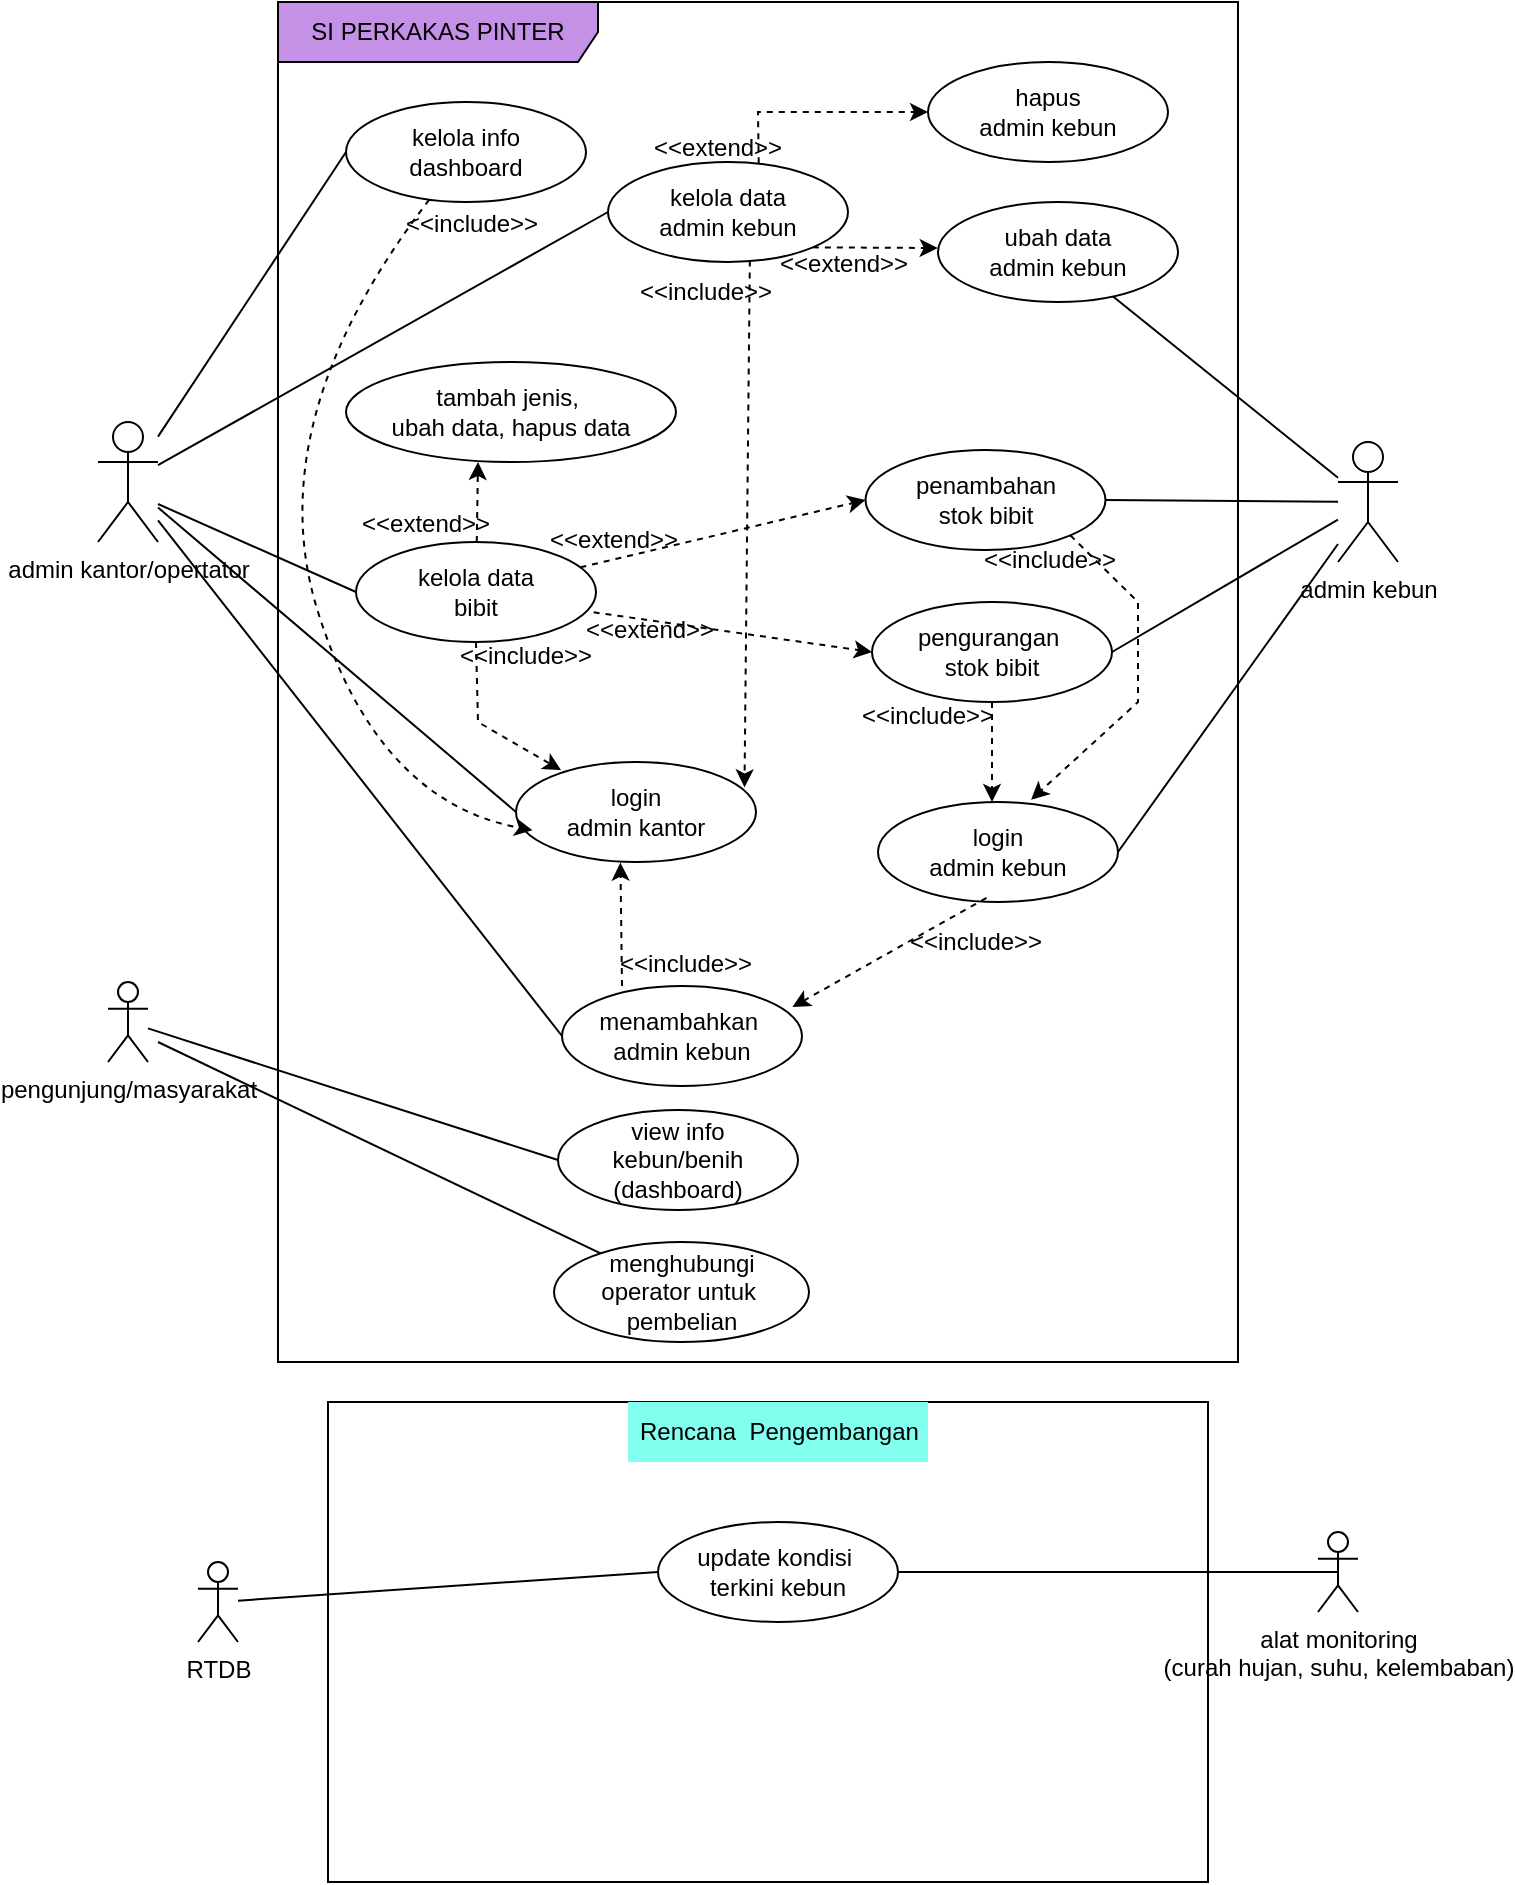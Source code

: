 <mxfile version="24.7.8">
  <diagram name="Page-1" id="7mcct_nMjgWPXreTealT">
    <mxGraphModel dx="840" dy="1552" grid="1" gridSize="10" guides="1" tooltips="1" connect="1" arrows="1" fold="1" page="1" pageScale="1" pageWidth="850" pageHeight="1100" math="0" shadow="0">
      <root>
        <mxCell id="0" />
        <mxCell id="1" parent="0" />
        <mxCell id="vww5mRkP5KJjSzzlBmqT-5" value="" style="rounded=0;whiteSpace=wrap;html=1;" vertex="1" parent="1">
          <mxGeometry x="205" y="630" width="440" height="240" as="geometry" />
        </mxCell>
        <mxCell id="vww5mRkP5KJjSzzlBmqT-1" value="admin kantor/opertator" style="shape=umlActor;verticalLabelPosition=bottom;verticalAlign=top;html=1;outlineConnect=0;" vertex="1" parent="1">
          <mxGeometry x="90" y="140" width="30" height="60" as="geometry" />
        </mxCell>
        <mxCell id="vww5mRkP5KJjSzzlBmqT-2" value="admin kebun" style="shape=umlActor;verticalLabelPosition=bottom;verticalAlign=top;html=1;outlineConnect=0;" vertex="1" parent="1">
          <mxGeometry x="710" y="150" width="30" height="60" as="geometry" />
        </mxCell>
        <mxCell id="vww5mRkP5KJjSzzlBmqT-6" value="Rencana&amp;nbsp; Pengembangan" style="text;strokeColor=none;fillColor=#82FFEE;align=left;verticalAlign=middle;spacingLeft=4;spacingRight=4;overflow=hidden;points=[[0,0.5],[1,0.5]];portConstraint=eastwest;rotatable=0;whiteSpace=wrap;html=1;" vertex="1" parent="1">
          <mxGeometry x="355" y="630" width="150" height="30" as="geometry" />
        </mxCell>
        <mxCell id="vww5mRkP5KJjSzzlBmqT-7" value="alat monitoring&lt;div&gt;(curah hujan, suhu, kelembaban)&lt;/div&gt;" style="shape=umlActor;verticalLabelPosition=bottom;verticalAlign=top;html=1;outlineConnect=0;" vertex="1" parent="1">
          <mxGeometry x="700" y="695" width="20" height="40" as="geometry" />
        </mxCell>
        <mxCell id="vww5mRkP5KJjSzzlBmqT-8" value="menambahkan&amp;nbsp;&lt;div&gt;admin kebun&lt;/div&gt;" style="ellipse;whiteSpace=wrap;html=1;" vertex="1" parent="1">
          <mxGeometry x="322" y="422" width="120" height="50" as="geometry" />
        </mxCell>
        <mxCell id="vww5mRkP5KJjSzzlBmqT-9" value="kelola data&lt;div&gt;admin kebun&lt;/div&gt;" style="ellipse;whiteSpace=wrap;html=1;" vertex="1" parent="1">
          <mxGeometry x="345" y="10" width="120" height="50" as="geometry" />
        </mxCell>
        <mxCell id="vww5mRkP5KJjSzzlBmqT-10" value="pengunjung/masyarakat" style="shape=umlActor;verticalLabelPosition=bottom;verticalAlign=top;html=1;outlineConnect=0;" vertex="1" parent="1">
          <mxGeometry x="95" y="420" width="20" height="40" as="geometry" />
        </mxCell>
        <mxCell id="vww5mRkP5KJjSzzlBmqT-13" value="login&lt;div&gt;admin kebun&lt;/div&gt;" style="ellipse;whiteSpace=wrap;html=1;" vertex="1" parent="1">
          <mxGeometry x="480" y="330" width="120" height="50" as="geometry" />
        </mxCell>
        <mxCell id="vww5mRkP5KJjSzzlBmqT-14" value="" style="endArrow=none;html=1;rounded=0;entryX=1;entryY=0.5;entryDx=0;entryDy=0;endFill=0;" edge="1" parent="1" source="vww5mRkP5KJjSzzlBmqT-2" target="vww5mRkP5KJjSzzlBmqT-13">
          <mxGeometry width="50" height="50" relative="1" as="geometry">
            <mxPoint x="380" y="400" as="sourcePoint" />
            <mxPoint x="430" y="350" as="targetPoint" />
          </mxGeometry>
        </mxCell>
        <mxCell id="vww5mRkP5KJjSzzlBmqT-15" value="" style="endArrow=none;html=1;rounded=0;entryX=0;entryY=0.5;entryDx=0;entryDy=0;endFill=0;" edge="1" parent="1" source="vww5mRkP5KJjSzzlBmqT-1" target="vww5mRkP5KJjSzzlBmqT-8">
          <mxGeometry width="50" height="50" relative="1" as="geometry">
            <mxPoint x="380" y="400" as="sourcePoint" />
            <mxPoint x="340" y="390" as="targetPoint" />
          </mxGeometry>
        </mxCell>
        <mxCell id="vww5mRkP5KJjSzzlBmqT-17" value="" style="endArrow=classic;html=1;rounded=0;entryX=0.96;entryY=0.21;entryDx=0;entryDy=0;dashed=1;exitX=0.452;exitY=0.959;exitDx=0;exitDy=0;exitPerimeter=0;entryPerimeter=0;" edge="1" parent="1" source="vww5mRkP5KJjSzzlBmqT-13" target="vww5mRkP5KJjSzzlBmqT-8">
          <mxGeometry width="50" height="50" relative="1" as="geometry">
            <mxPoint x="380" y="410" as="sourcePoint" />
            <mxPoint x="430" y="360" as="targetPoint" />
          </mxGeometry>
        </mxCell>
        <mxCell id="vww5mRkP5KJjSzzlBmqT-18" value="&amp;lt;&amp;lt;include&amp;gt;&amp;gt;" style="text;strokeColor=none;fillColor=none;align=left;verticalAlign=middle;spacingLeft=4;spacingRight=4;overflow=hidden;points=[[0,0.5],[1,0.5]];portConstraint=eastwest;rotatable=0;whiteSpace=wrap;html=1;" vertex="1" parent="1">
          <mxGeometry x="490" y="385" width="80" height="30" as="geometry" />
        </mxCell>
        <mxCell id="vww5mRkP5KJjSzzlBmqT-19" value="" style="endArrow=none;html=1;rounded=0;strokeColor=default;curved=0;startArrow=none;startFill=0;endFill=0;" edge="1" parent="1" source="vww5mRkP5KJjSzzlBmqT-2" target="vww5mRkP5KJjSzzlBmqT-58">
          <mxGeometry width="50" height="50" relative="1" as="geometry">
            <mxPoint x="720" y="197" as="sourcePoint" />
            <mxPoint x="480" y="315" as="targetPoint" />
          </mxGeometry>
        </mxCell>
        <mxCell id="vww5mRkP5KJjSzzlBmqT-21" value="kelola info&lt;div&gt;dashboard&lt;/div&gt;" style="ellipse;whiteSpace=wrap;html=1;" vertex="1" parent="1">
          <mxGeometry x="214" y="-20" width="120" height="50" as="geometry" />
        </mxCell>
        <mxCell id="vww5mRkP5KJjSzzlBmqT-22" value="" style="endArrow=none;html=1;rounded=0;entryX=0;entryY=0.5;entryDx=0;entryDy=0;" edge="1" parent="1" source="vww5mRkP5KJjSzzlBmqT-1" target="vww5mRkP5KJjSzzlBmqT-9">
          <mxGeometry width="50" height="50" relative="1" as="geometry">
            <mxPoint x="390" y="220" as="sourcePoint" />
            <mxPoint x="440" y="170" as="targetPoint" />
          </mxGeometry>
        </mxCell>
        <mxCell id="vww5mRkP5KJjSzzlBmqT-23" value="kelola data&lt;div&gt;bibit&lt;/div&gt;" style="ellipse;whiteSpace=wrap;html=1;" vertex="1" parent="1">
          <mxGeometry x="219" y="200" width="120" height="50" as="geometry" />
        </mxCell>
        <mxCell id="vww5mRkP5KJjSzzlBmqT-24" value="login&lt;div&gt;admin kantor&lt;/div&gt;" style="ellipse;whiteSpace=wrap;html=1;" vertex="1" parent="1">
          <mxGeometry x="299" y="310" width="120" height="50" as="geometry" />
        </mxCell>
        <mxCell id="vww5mRkP5KJjSzzlBmqT-25" value="&amp;lt;&amp;lt;include&amp;gt;&amp;gt;" style="text;strokeColor=none;fillColor=none;align=left;verticalAlign=middle;spacingLeft=4;spacingRight=4;overflow=hidden;points=[[0,0.5],[1,0.5]];portConstraint=eastwest;rotatable=0;whiteSpace=wrap;html=1;" vertex="1" parent="1">
          <mxGeometry x="345" y="396" width="80" height="30" as="geometry" />
        </mxCell>
        <mxCell id="vww5mRkP5KJjSzzlBmqT-26" value="" style="endArrow=classic;html=1;rounded=0;entryX=0.435;entryY=1.006;entryDx=0;entryDy=0;dashed=1;exitX=0.25;exitY=0;exitDx=0;exitDy=0;exitPerimeter=0;entryPerimeter=0;" edge="1" parent="1" source="vww5mRkP5KJjSzzlBmqT-8" target="vww5mRkP5KJjSzzlBmqT-24">
          <mxGeometry width="50" height="50" relative="1" as="geometry">
            <mxPoint x="544" y="368" as="sourcePoint" />
            <mxPoint x="475" y="471" as="targetPoint" />
          </mxGeometry>
        </mxCell>
        <mxCell id="vww5mRkP5KJjSzzlBmqT-27" value="" style="endArrow=none;html=1;rounded=0;entryX=0;entryY=0.5;entryDx=0;entryDy=0;" edge="1" parent="1" source="vww5mRkP5KJjSzzlBmqT-1" target="vww5mRkP5KJjSzzlBmqT-24">
          <mxGeometry width="50" height="50" relative="1" as="geometry">
            <mxPoint x="390" y="450" as="sourcePoint" />
            <mxPoint x="440" y="400" as="targetPoint" />
          </mxGeometry>
        </mxCell>
        <mxCell id="vww5mRkP5KJjSzzlBmqT-28" value="" style="endArrow=none;html=1;rounded=0;exitX=0;exitY=0.5;exitDx=0;exitDy=0;" edge="1" parent="1" source="vww5mRkP5KJjSzzlBmqT-23">
          <mxGeometry width="50" height="50" relative="1" as="geometry">
            <mxPoint x="390" y="270" as="sourcePoint" />
            <mxPoint x="120" y="181" as="targetPoint" />
          </mxGeometry>
        </mxCell>
        <mxCell id="vww5mRkP5KJjSzzlBmqT-29" value="penambahan&lt;div&gt;stok&amp;nbsp;&lt;span style=&quot;background-color: initial;&quot;&gt;bibit&lt;/span&gt;&lt;/div&gt;" style="ellipse;whiteSpace=wrap;html=1;" vertex="1" parent="1">
          <mxGeometry x="473.75" y="154" width="120" height="50" as="geometry" />
        </mxCell>
        <mxCell id="vww5mRkP5KJjSzzlBmqT-30" value="pengurangan&amp;nbsp;&lt;div&gt;stok&amp;nbsp;&lt;span style=&quot;background-color: initial;&quot;&gt;bibit&lt;/span&gt;&lt;/div&gt;" style="ellipse;whiteSpace=wrap;html=1;" vertex="1" parent="1">
          <mxGeometry x="477" y="230" width="120" height="50" as="geometry" />
        </mxCell>
        <mxCell id="vww5mRkP5KJjSzzlBmqT-31" value="update kondisi&amp;nbsp;&lt;div&gt;terkini kebun&lt;/div&gt;" style="ellipse;whiteSpace=wrap;html=1;" vertex="1" parent="1">
          <mxGeometry x="370" y="690" width="120" height="50" as="geometry" />
        </mxCell>
        <mxCell id="vww5mRkP5KJjSzzlBmqT-33" value="view info&lt;div&gt;kebun/benih&lt;/div&gt;&lt;div&gt;(dashboard)&lt;/div&gt;" style="ellipse;whiteSpace=wrap;html=1;" vertex="1" parent="1">
          <mxGeometry x="320" y="484" width="120" height="50" as="geometry" />
        </mxCell>
        <mxCell id="vww5mRkP5KJjSzzlBmqT-34" value="" style="endArrow=none;html=1;rounded=0;entryX=0;entryY=0.5;entryDx=0;entryDy=0;" edge="1" parent="1" source="vww5mRkP5KJjSzzlBmqT-10" target="vww5mRkP5KJjSzzlBmqT-33">
          <mxGeometry width="50" height="50" relative="1" as="geometry">
            <mxPoint x="390" y="460" as="sourcePoint" />
            <mxPoint x="440" y="410" as="targetPoint" />
          </mxGeometry>
        </mxCell>
        <mxCell id="vww5mRkP5KJjSzzlBmqT-35" value="" style="endArrow=none;html=1;rounded=0;exitX=1;exitY=0.5;exitDx=0;exitDy=0;" edge="1" parent="1" source="vww5mRkP5KJjSzzlBmqT-29" target="vww5mRkP5KJjSzzlBmqT-2">
          <mxGeometry width="50" height="50" relative="1" as="geometry">
            <mxPoint x="390" y="250" as="sourcePoint" />
            <mxPoint x="440" y="200" as="targetPoint" />
          </mxGeometry>
        </mxCell>
        <mxCell id="vww5mRkP5KJjSzzlBmqT-36" value="" style="endArrow=none;html=1;rounded=0;exitX=1;exitY=0.5;exitDx=0;exitDy=0;" edge="1" parent="1" source="vww5mRkP5KJjSzzlBmqT-30" target="vww5mRkP5KJjSzzlBmqT-2">
          <mxGeometry width="50" height="50" relative="1" as="geometry">
            <mxPoint x="540" y="205" as="sourcePoint" />
            <mxPoint x="720" y="191" as="targetPoint" />
          </mxGeometry>
        </mxCell>
        <mxCell id="vww5mRkP5KJjSzzlBmqT-37" value="" style="endArrow=classic;html=1;rounded=0;entryX=0;entryY=0.5;entryDx=0;entryDy=0;dashed=1;exitX=0.99;exitY=0.703;exitDx=0;exitDy=0;exitPerimeter=0;" edge="1" parent="1" source="vww5mRkP5KJjSzzlBmqT-23" target="vww5mRkP5KJjSzzlBmqT-30">
          <mxGeometry width="50" height="50" relative="1" as="geometry">
            <mxPoint x="390" y="460" as="sourcePoint" />
            <mxPoint x="370" y="380" as="targetPoint" />
          </mxGeometry>
        </mxCell>
        <mxCell id="vww5mRkP5KJjSzzlBmqT-38" value="" style="endArrow=classic;html=1;rounded=0;entryX=0;entryY=0.5;entryDx=0;entryDy=0;dashed=1;" edge="1" parent="1" source="vww5mRkP5KJjSzzlBmqT-23" target="vww5mRkP5KJjSzzlBmqT-29">
          <mxGeometry width="50" height="50" relative="1" as="geometry">
            <mxPoint x="340" y="230" as="sourcePoint" />
            <mxPoint x="466.34" y="184.63" as="targetPoint" />
          </mxGeometry>
        </mxCell>
        <mxCell id="vww5mRkP5KJjSzzlBmqT-39" value="&amp;lt;&amp;lt;extend&amp;gt;&amp;gt;" style="text;strokeColor=none;fillColor=none;align=left;verticalAlign=middle;spacingLeft=4;spacingRight=4;overflow=hidden;points=[[0,0.5],[1,0.5]];portConstraint=eastwest;rotatable=0;whiteSpace=wrap;html=1;" vertex="1" parent="1">
          <mxGeometry x="310" y="184" width="80" height="30" as="geometry" />
        </mxCell>
        <mxCell id="vww5mRkP5KJjSzzlBmqT-40" value="&amp;lt;&amp;lt;extend&amp;gt;&amp;gt;" style="text;strokeColor=none;fillColor=none;align=left;verticalAlign=middle;spacingLeft=4;spacingRight=4;overflow=hidden;points=[[0,0.5],[1,0.5]];portConstraint=eastwest;rotatable=0;whiteSpace=wrap;html=1;" vertex="1" parent="1">
          <mxGeometry x="328" y="229" width="80" height="30" as="geometry" />
        </mxCell>
        <mxCell id="vww5mRkP5KJjSzzlBmqT-41" value="" style="endArrow=none;html=1;rounded=0;entryX=0.5;entryY=0.5;entryDx=0;entryDy=0;entryPerimeter=0;exitX=1;exitY=0.5;exitDx=0;exitDy=0;" edge="1" parent="1" source="vww5mRkP5KJjSzzlBmqT-31" target="vww5mRkP5KJjSzzlBmqT-7">
          <mxGeometry width="50" height="50" relative="1" as="geometry">
            <mxPoint x="370" y="750" as="sourcePoint" />
            <mxPoint x="420" y="700" as="targetPoint" />
          </mxGeometry>
        </mxCell>
        <mxCell id="vww5mRkP5KJjSzzlBmqT-42" value="" style="endArrow=none;html=1;rounded=0;entryX=0;entryY=0.5;entryDx=0;entryDy=0;" edge="1" parent="1" source="vww5mRkP5KJjSzzlBmqT-1" target="vww5mRkP5KJjSzzlBmqT-21">
          <mxGeometry width="50" height="50" relative="1" as="geometry">
            <mxPoint x="370" y="240" as="sourcePoint" />
            <mxPoint x="420" y="190" as="targetPoint" />
          </mxGeometry>
        </mxCell>
        <mxCell id="vww5mRkP5KJjSzzlBmqT-43" value="" style="endArrow=classic;html=1;rounded=0;entryX=0.638;entryY=-0.023;entryDx=0;entryDy=0;dashed=1;exitX=1;exitY=1;exitDx=0;exitDy=0;entryPerimeter=0;" edge="1" parent="1" source="vww5mRkP5KJjSzzlBmqT-29" target="vww5mRkP5KJjSzzlBmqT-13">
          <mxGeometry width="50" height="50" relative="1" as="geometry">
            <mxPoint x="507" y="280" as="sourcePoint" />
            <mxPoint x="438" y="383" as="targetPoint" />
            <Array as="points">
              <mxPoint x="610" y="230" />
              <mxPoint x="610" y="280" />
            </Array>
          </mxGeometry>
        </mxCell>
        <mxCell id="vww5mRkP5KJjSzzlBmqT-44" value="" style="endArrow=classic;html=1;rounded=0;dashed=1;exitX=0.5;exitY=1;exitDx=0;exitDy=0;" edge="1" parent="1" source="vww5mRkP5KJjSzzlBmqT-30">
          <mxGeometry width="50" height="50" relative="1" as="geometry">
            <mxPoint x="554" y="378" as="sourcePoint" />
            <mxPoint x="537" y="330" as="targetPoint" />
          </mxGeometry>
        </mxCell>
        <mxCell id="vww5mRkP5KJjSzzlBmqT-45" value="&amp;lt;&amp;lt;include&amp;gt;&amp;gt;" style="text;strokeColor=none;fillColor=none;align=left;verticalAlign=middle;spacingLeft=4;spacingRight=4;overflow=hidden;points=[[0,0.5],[1,0.5]];portConstraint=eastwest;rotatable=0;whiteSpace=wrap;html=1;" vertex="1" parent="1">
          <mxGeometry x="527" y="194" width="80" height="30" as="geometry" />
        </mxCell>
        <mxCell id="vww5mRkP5KJjSzzlBmqT-46" value="&amp;lt;&amp;lt;include&amp;gt;&amp;gt;" style="text;strokeColor=none;fillColor=none;align=left;verticalAlign=middle;spacingLeft=4;spacingRight=4;overflow=hidden;points=[[0,0.5],[1,0.5]];portConstraint=eastwest;rotatable=0;whiteSpace=wrap;html=1;" vertex="1" parent="1">
          <mxGeometry x="466" y="272" width="80" height="30" as="geometry" />
        </mxCell>
        <mxCell id="vww5mRkP5KJjSzzlBmqT-47" value="SI PERKAKAS PINTER" style="shape=umlFrame;whiteSpace=wrap;html=1;pointerEvents=0;fillColor=#C491E6;width=160;height=30;" vertex="1" parent="1">
          <mxGeometry x="180" y="-70" width="480" height="680" as="geometry" />
        </mxCell>
        <mxCell id="vww5mRkP5KJjSzzlBmqT-48" value="menghubungi&lt;div&gt;operator untuk&amp;nbsp;&lt;/div&gt;&lt;div&gt;pembelian&lt;/div&gt;" style="ellipse;whiteSpace=wrap;html=1;" vertex="1" parent="1">
          <mxGeometry x="318" y="550" width="127.5" height="50" as="geometry" />
        </mxCell>
        <mxCell id="vww5mRkP5KJjSzzlBmqT-50" value="" style="endArrow=none;html=1;rounded=0;" edge="1" parent="1" target="vww5mRkP5KJjSzzlBmqT-48">
          <mxGeometry width="50" height="50" relative="1" as="geometry">
            <mxPoint x="120" y="450" as="sourcePoint" />
            <mxPoint x="400" y="190" as="targetPoint" />
          </mxGeometry>
        </mxCell>
        <mxCell id="vww5mRkP5KJjSzzlBmqT-52" value="tambah jenis,&amp;nbsp;&lt;div&gt;ubah data,&amp;nbsp;&lt;span style=&quot;background-color: initial;&quot;&gt;hapus data&lt;/span&gt;&lt;/div&gt;" style="ellipse;whiteSpace=wrap;html=1;" vertex="1" parent="1">
          <mxGeometry x="214" y="110" width="165" height="50" as="geometry" />
        </mxCell>
        <mxCell id="vww5mRkP5KJjSzzlBmqT-53" value="" style="endArrow=classic;html=1;rounded=0;entryX=0.4;entryY=1;entryDx=0;entryDy=0;entryPerimeter=0;dashed=1;" edge="1" parent="1" source="vww5mRkP5KJjSzzlBmqT-23" target="vww5mRkP5KJjSzzlBmqT-52">
          <mxGeometry width="50" height="50" relative="1" as="geometry">
            <mxPoint x="350" y="280" as="sourcePoint" />
            <mxPoint x="400" y="230" as="targetPoint" />
          </mxGeometry>
        </mxCell>
        <mxCell id="vww5mRkP5KJjSzzlBmqT-58" value="ubah data&lt;div&gt;admin kebun&lt;/div&gt;" style="ellipse;whiteSpace=wrap;html=1;" vertex="1" parent="1">
          <mxGeometry x="510" y="30" width="120" height="50" as="geometry" />
        </mxCell>
        <mxCell id="vww5mRkP5KJjSzzlBmqT-59" value="" style="endArrow=classic;html=1;rounded=0;entryX=-0.001;entryY=0.46;entryDx=0;entryDy=0;dashed=1;exitX=1;exitY=1;exitDx=0;exitDy=0;entryPerimeter=0;" edge="1" parent="1" source="vww5mRkP5KJjSzzlBmqT-9" target="vww5mRkP5KJjSzzlBmqT-58">
          <mxGeometry width="50" height="50" relative="1" as="geometry">
            <mxPoint x="340" y="248" as="sourcePoint" />
            <mxPoint x="484" y="195" as="targetPoint" />
          </mxGeometry>
        </mxCell>
        <mxCell id="vww5mRkP5KJjSzzlBmqT-60" value="hapus&lt;div&gt;admin kebun&lt;/div&gt;" style="ellipse;whiteSpace=wrap;html=1;" vertex="1" parent="1">
          <mxGeometry x="505" y="-40" width="120" height="50" as="geometry" />
        </mxCell>
        <mxCell id="vww5mRkP5KJjSzzlBmqT-61" value="" style="endArrow=classic;html=1;rounded=0;entryX=0;entryY=0.5;entryDx=0;entryDy=0;dashed=1;exitX=0.628;exitY=0.012;exitDx=0;exitDy=0;exitPerimeter=0;" edge="1" parent="1" source="vww5mRkP5KJjSzzlBmqT-9" target="vww5mRkP5KJjSzzlBmqT-60">
          <mxGeometry width="50" height="50" relative="1" as="geometry">
            <mxPoint x="440" y="80" as="sourcePoint" />
            <mxPoint x="520" y="65" as="targetPoint" />
            <Array as="points">
              <mxPoint x="420" y="-15" />
            </Array>
          </mxGeometry>
        </mxCell>
        <mxCell id="vww5mRkP5KJjSzzlBmqT-62" value="&amp;lt;&amp;lt;extend&amp;gt;&amp;gt;" style="text;strokeColor=none;fillColor=none;align=left;verticalAlign=middle;spacingLeft=4;spacingRight=4;overflow=hidden;points=[[0,0.5],[1,0.5]];portConstraint=eastwest;rotatable=0;whiteSpace=wrap;html=1;" vertex="1" parent="1">
          <mxGeometry x="425" y="46" width="80" height="30" as="geometry" />
        </mxCell>
        <mxCell id="vww5mRkP5KJjSzzlBmqT-63" value="&amp;lt;&amp;lt;extend&amp;gt;&amp;gt;" style="text;strokeColor=none;fillColor=none;align=left;verticalAlign=middle;spacingLeft=4;spacingRight=4;overflow=hidden;points=[[0,0.5],[1,0.5]];portConstraint=eastwest;rotatable=0;whiteSpace=wrap;html=1;" vertex="1" parent="1">
          <mxGeometry x="362" y="-12" width="80" height="30" as="geometry" />
        </mxCell>
        <mxCell id="vww5mRkP5KJjSzzlBmqT-65" value="" style="curved=1;endArrow=classic;html=1;rounded=0;entryX=0.069;entryY=0.682;entryDx=0;entryDy=0;entryPerimeter=0;dashed=1;" edge="1" parent="1" source="vww5mRkP5KJjSzzlBmqT-21" target="vww5mRkP5KJjSzzlBmqT-24">
          <mxGeometry width="50" height="50" relative="1" as="geometry">
            <mxPoint x="238.754" y="80.005" as="sourcePoint" />
            <mxPoint x="322.371" y="323.707" as="targetPoint" />
            <Array as="points">
              <mxPoint x="170" y="140" />
              <mxPoint x="230" y="330" />
            </Array>
          </mxGeometry>
        </mxCell>
        <mxCell id="vww5mRkP5KJjSzzlBmqT-66" value="&amp;lt;&amp;lt;include&amp;gt;&amp;gt;" style="text;strokeColor=none;fillColor=none;align=left;verticalAlign=middle;spacingLeft=4;spacingRight=4;overflow=hidden;points=[[0,0.5],[1,0.5]];portConstraint=eastwest;rotatable=0;whiteSpace=wrap;html=1;" vertex="1" parent="1">
          <mxGeometry x="238" y="26" width="80" height="30" as="geometry" />
        </mxCell>
        <mxCell id="vww5mRkP5KJjSzzlBmqT-68" value="" style="endArrow=classic;html=1;rounded=0;entryX=0.952;entryY=0.254;entryDx=0;entryDy=0;exitX=0.591;exitY=0.985;exitDx=0;exitDy=0;exitPerimeter=0;dashed=1;entryPerimeter=0;" edge="1" parent="1" source="vww5mRkP5KJjSzzlBmqT-9" target="vww5mRkP5KJjSzzlBmqT-24">
          <mxGeometry width="50" height="50" relative="1" as="geometry">
            <mxPoint x="400" y="250" as="sourcePoint" />
            <mxPoint x="450" y="200" as="targetPoint" />
          </mxGeometry>
        </mxCell>
        <mxCell id="vww5mRkP5KJjSzzlBmqT-70" value="&amp;lt;&amp;lt;include&amp;gt;&amp;gt;" style="text;strokeColor=none;fillColor=none;align=left;verticalAlign=middle;spacingLeft=4;spacingRight=4;overflow=hidden;points=[[0,0.5],[1,0.5]];portConstraint=eastwest;rotatable=0;whiteSpace=wrap;html=1;" vertex="1" parent="1">
          <mxGeometry x="355" y="60" width="80" height="30" as="geometry" />
        </mxCell>
        <mxCell id="vww5mRkP5KJjSzzlBmqT-71" value="&amp;lt;&amp;lt;extend&amp;gt;&amp;gt;" style="text;strokeColor=none;fillColor=none;align=left;verticalAlign=middle;spacingLeft=4;spacingRight=4;overflow=hidden;points=[[0,0.5],[1,0.5]];portConstraint=eastwest;rotatable=0;whiteSpace=wrap;html=1;" vertex="1" parent="1">
          <mxGeometry x="216" y="176" width="80" height="30" as="geometry" />
        </mxCell>
        <mxCell id="vww5mRkP5KJjSzzlBmqT-72" value="" style="endArrow=classic;html=1;rounded=0;entryX=0.188;entryY=0.082;entryDx=0;entryDy=0;entryPerimeter=0;dashed=1;exitX=0.5;exitY=1;exitDx=0;exitDy=0;" edge="1" parent="1" source="vww5mRkP5KJjSzzlBmqT-23" target="vww5mRkP5KJjSzzlBmqT-24">
          <mxGeometry width="50" height="50" relative="1" as="geometry">
            <mxPoint x="289" y="210" as="sourcePoint" />
            <mxPoint x="290" y="170" as="targetPoint" />
            <Array as="points">
              <mxPoint x="280" y="290" />
            </Array>
          </mxGeometry>
        </mxCell>
        <mxCell id="vww5mRkP5KJjSzzlBmqT-73" value="&amp;lt;&amp;lt;include&amp;gt;&amp;gt;" style="text;strokeColor=none;fillColor=none;align=left;verticalAlign=middle;spacingLeft=4;spacingRight=4;overflow=hidden;points=[[0,0.5],[1,0.5]];portConstraint=eastwest;rotatable=0;whiteSpace=wrap;html=1;" vertex="1" parent="1">
          <mxGeometry x="265" y="242" width="80" height="30" as="geometry" />
        </mxCell>
        <mxCell id="vww5mRkP5KJjSzzlBmqT-74" value="RTDB" style="shape=umlActor;verticalLabelPosition=bottom;verticalAlign=top;html=1;outlineConnect=0;" vertex="1" parent="1">
          <mxGeometry x="140" y="710" width="20" height="40" as="geometry" />
        </mxCell>
        <mxCell id="vww5mRkP5KJjSzzlBmqT-75" value="" style="endArrow=none;html=1;rounded=0;entryX=0;entryY=0.5;entryDx=0;entryDy=0;" edge="1" parent="1" source="vww5mRkP5KJjSzzlBmqT-74" target="vww5mRkP5KJjSzzlBmqT-31">
          <mxGeometry width="50" height="50" relative="1" as="geometry">
            <mxPoint x="420" y="720" as="sourcePoint" />
            <mxPoint x="470" y="670" as="targetPoint" />
          </mxGeometry>
        </mxCell>
      </root>
    </mxGraphModel>
  </diagram>
</mxfile>
